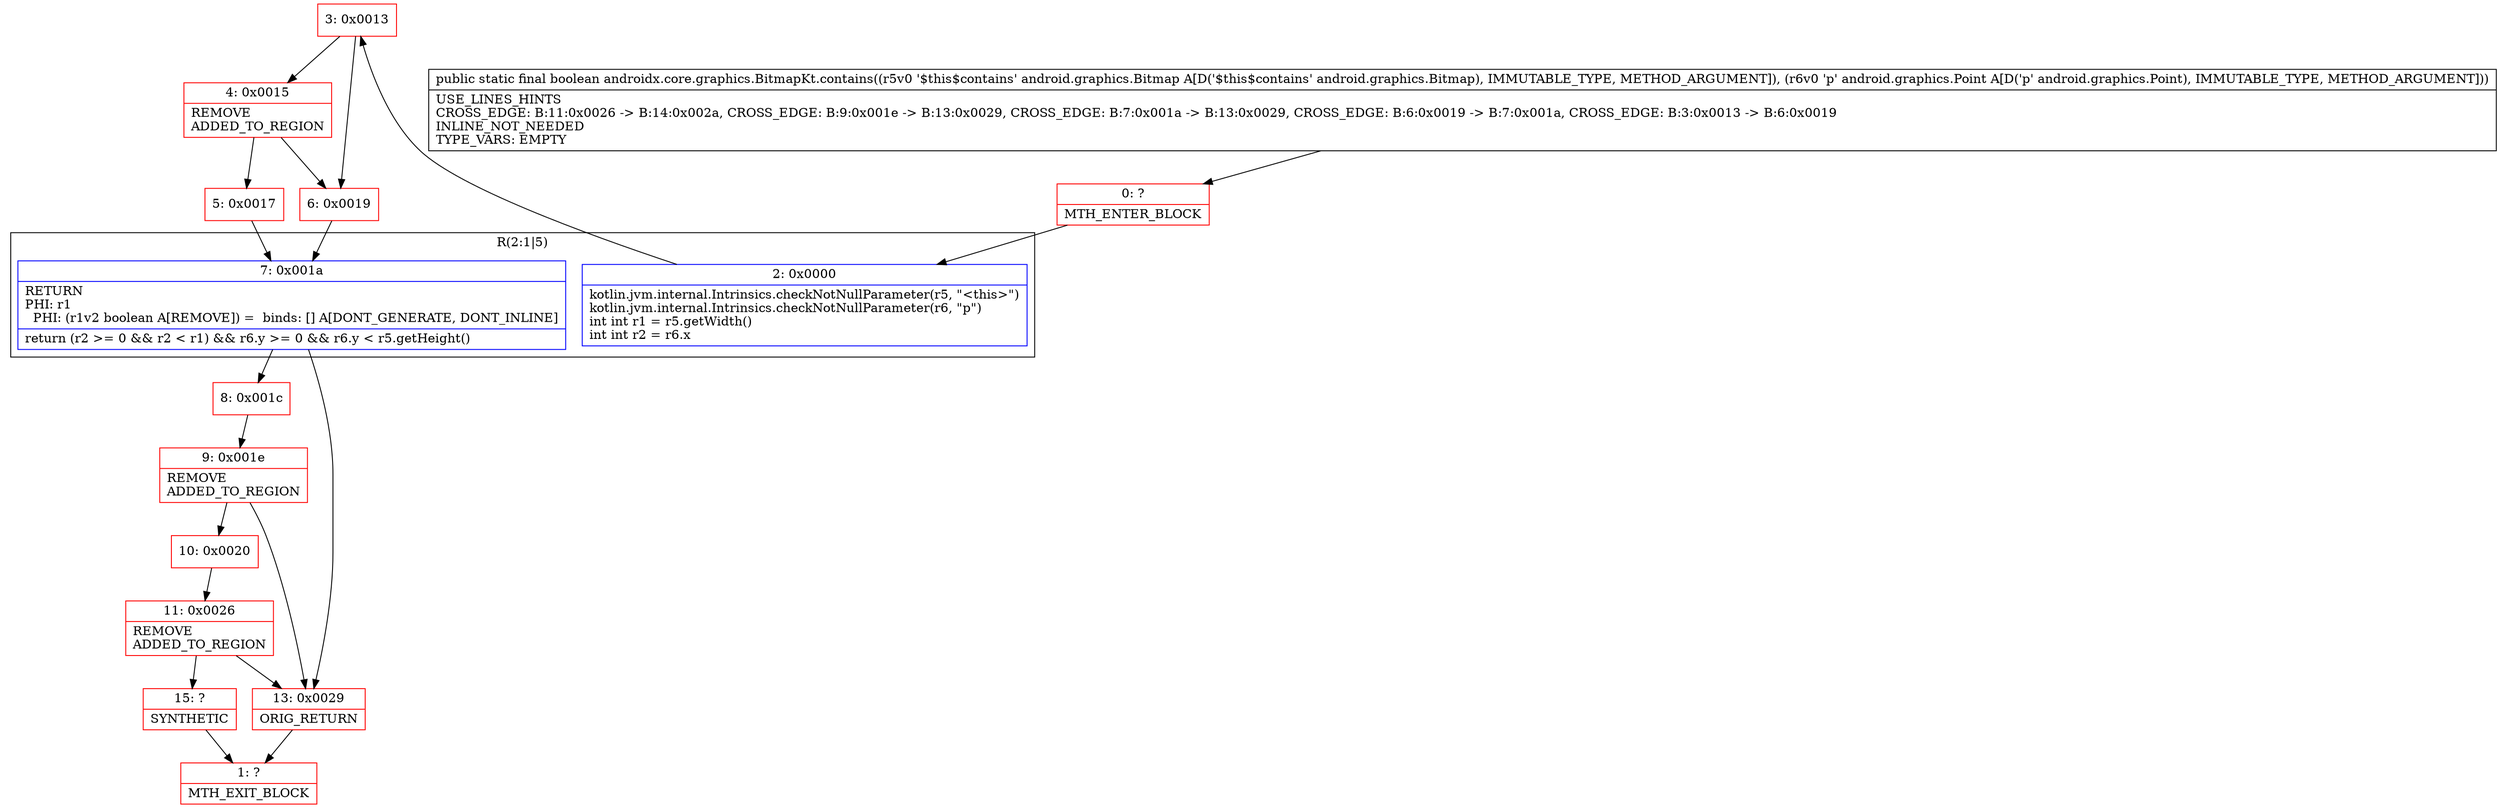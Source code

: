 digraph "CFG forandroidx.core.graphics.BitmapKt.contains(Landroid\/graphics\/Bitmap;Landroid\/graphics\/Point;)Z" {
subgraph cluster_Region_679298553 {
label = "R(2:1|5)";
node [shape=record,color=blue];
Node_2 [shape=record,label="{2\:\ 0x0000|kotlin.jvm.internal.Intrinsics.checkNotNullParameter(r5, \"\<this\>\")\lkotlin.jvm.internal.Intrinsics.checkNotNullParameter(r6, \"p\")\lint int r1 = r5.getWidth()\lint int r2 = r6.x\l}"];
Node_7 [shape=record,label="{7\:\ 0x001a|RETURN\lPHI: r1 \l  PHI: (r1v2 boolean A[REMOVE]) =  binds: [] A[DONT_GENERATE, DONT_INLINE]\l|return (r2 \>= 0 && r2 \< r1) && r6.y \>= 0 && r6.y \< r5.getHeight()\l}"];
}
Node_0 [shape=record,color=red,label="{0\:\ ?|MTH_ENTER_BLOCK\l}"];
Node_3 [shape=record,color=red,label="{3\:\ 0x0013}"];
Node_4 [shape=record,color=red,label="{4\:\ 0x0015|REMOVE\lADDED_TO_REGION\l}"];
Node_5 [shape=record,color=red,label="{5\:\ 0x0017}"];
Node_8 [shape=record,color=red,label="{8\:\ 0x001c}"];
Node_9 [shape=record,color=red,label="{9\:\ 0x001e|REMOVE\lADDED_TO_REGION\l}"];
Node_10 [shape=record,color=red,label="{10\:\ 0x0020}"];
Node_11 [shape=record,color=red,label="{11\:\ 0x0026|REMOVE\lADDED_TO_REGION\l}"];
Node_15 [shape=record,color=red,label="{15\:\ ?|SYNTHETIC\l}"];
Node_1 [shape=record,color=red,label="{1\:\ ?|MTH_EXIT_BLOCK\l}"];
Node_13 [shape=record,color=red,label="{13\:\ 0x0029|ORIG_RETURN\l}"];
Node_6 [shape=record,color=red,label="{6\:\ 0x0019}"];
MethodNode[shape=record,label="{public static final boolean androidx.core.graphics.BitmapKt.contains((r5v0 '$this$contains' android.graphics.Bitmap A[D('$this$contains' android.graphics.Bitmap), IMMUTABLE_TYPE, METHOD_ARGUMENT]), (r6v0 'p' android.graphics.Point A[D('p' android.graphics.Point), IMMUTABLE_TYPE, METHOD_ARGUMENT]))  | USE_LINES_HINTS\lCROSS_EDGE: B:11:0x0026 \-\> B:14:0x002a, CROSS_EDGE: B:9:0x001e \-\> B:13:0x0029, CROSS_EDGE: B:7:0x001a \-\> B:13:0x0029, CROSS_EDGE: B:6:0x0019 \-\> B:7:0x001a, CROSS_EDGE: B:3:0x0013 \-\> B:6:0x0019\lINLINE_NOT_NEEDED\lTYPE_VARS: EMPTY\l}"];
MethodNode -> Node_0;Node_2 -> Node_3;
Node_7 -> Node_8;
Node_7 -> Node_13;
Node_0 -> Node_2;
Node_3 -> Node_4;
Node_3 -> Node_6;
Node_4 -> Node_5;
Node_4 -> Node_6;
Node_5 -> Node_7;
Node_8 -> Node_9;
Node_9 -> Node_10;
Node_9 -> Node_13;
Node_10 -> Node_11;
Node_11 -> Node_13;
Node_11 -> Node_15;
Node_15 -> Node_1;
Node_13 -> Node_1;
Node_6 -> Node_7;
}

